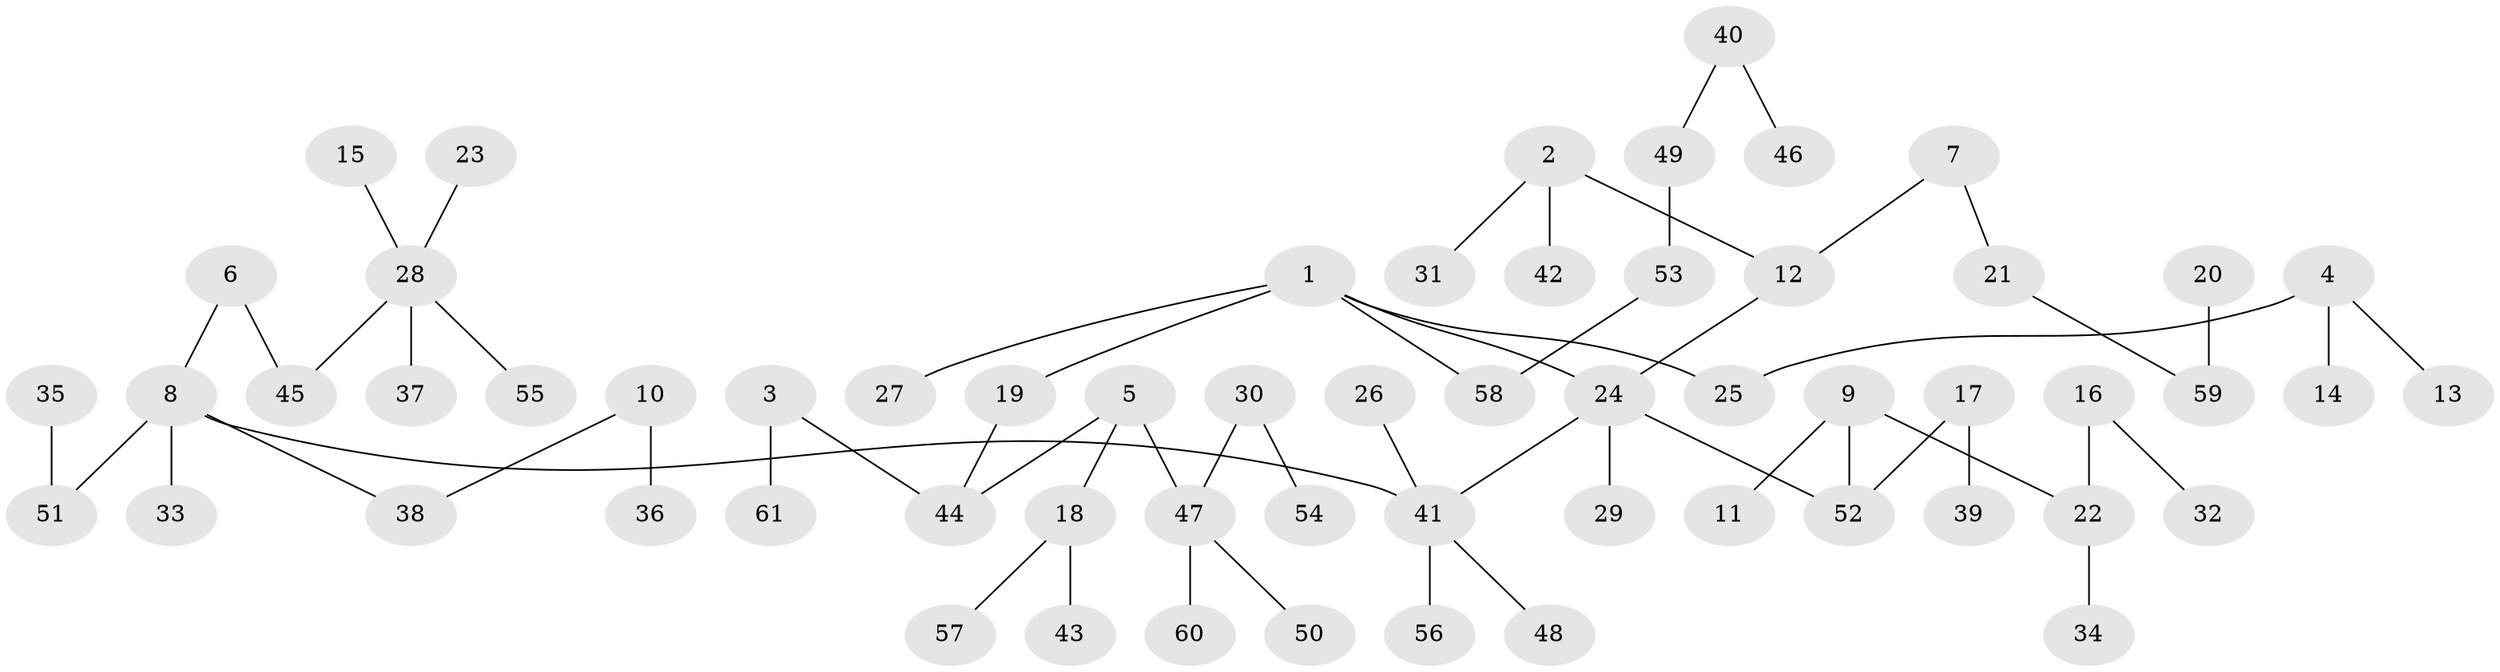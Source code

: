 // original degree distribution, {6: 0.024793388429752067, 4: 0.049586776859504134, 2: 0.2644628099173554, 5: 0.04132231404958678, 3: 0.14049586776859505, 1: 0.4793388429752066}
// Generated by graph-tools (version 1.1) at 2025/37/03/04/25 23:37:18]
// undirected, 61 vertices, 60 edges
graph export_dot {
  node [color=gray90,style=filled];
  1;
  2;
  3;
  4;
  5;
  6;
  7;
  8;
  9;
  10;
  11;
  12;
  13;
  14;
  15;
  16;
  17;
  18;
  19;
  20;
  21;
  22;
  23;
  24;
  25;
  26;
  27;
  28;
  29;
  30;
  31;
  32;
  33;
  34;
  35;
  36;
  37;
  38;
  39;
  40;
  41;
  42;
  43;
  44;
  45;
  46;
  47;
  48;
  49;
  50;
  51;
  52;
  53;
  54;
  55;
  56;
  57;
  58;
  59;
  60;
  61;
  1 -- 19 [weight=1.0];
  1 -- 24 [weight=1.0];
  1 -- 25 [weight=1.0];
  1 -- 27 [weight=1.0];
  1 -- 58 [weight=1.0];
  2 -- 12 [weight=1.0];
  2 -- 31 [weight=1.0];
  2 -- 42 [weight=1.0];
  3 -- 44 [weight=1.0];
  3 -- 61 [weight=1.0];
  4 -- 13 [weight=1.0];
  4 -- 14 [weight=1.0];
  4 -- 25 [weight=1.0];
  5 -- 18 [weight=1.0];
  5 -- 44 [weight=1.0];
  5 -- 47 [weight=1.0];
  6 -- 8 [weight=1.0];
  6 -- 45 [weight=1.0];
  7 -- 12 [weight=1.0];
  7 -- 21 [weight=1.0];
  8 -- 33 [weight=1.0];
  8 -- 38 [weight=1.0];
  8 -- 41 [weight=1.0];
  8 -- 51 [weight=1.0];
  9 -- 11 [weight=1.0];
  9 -- 22 [weight=1.0];
  9 -- 52 [weight=1.0];
  10 -- 36 [weight=1.0];
  10 -- 38 [weight=1.0];
  12 -- 24 [weight=1.0];
  15 -- 28 [weight=1.0];
  16 -- 22 [weight=1.0];
  16 -- 32 [weight=1.0];
  17 -- 39 [weight=1.0];
  17 -- 52 [weight=1.0];
  18 -- 43 [weight=1.0];
  18 -- 57 [weight=1.0];
  19 -- 44 [weight=1.0];
  20 -- 59 [weight=1.0];
  21 -- 59 [weight=1.0];
  22 -- 34 [weight=1.0];
  23 -- 28 [weight=1.0];
  24 -- 29 [weight=1.0];
  24 -- 41 [weight=1.0];
  24 -- 52 [weight=1.0];
  26 -- 41 [weight=1.0];
  28 -- 37 [weight=1.0];
  28 -- 45 [weight=1.0];
  28 -- 55 [weight=1.0];
  30 -- 47 [weight=1.0];
  30 -- 54 [weight=1.0];
  35 -- 51 [weight=1.0];
  40 -- 46 [weight=1.0];
  40 -- 49 [weight=1.0];
  41 -- 48 [weight=1.0];
  41 -- 56 [weight=1.0];
  47 -- 50 [weight=1.0];
  47 -- 60 [weight=1.0];
  49 -- 53 [weight=1.0];
  53 -- 58 [weight=1.0];
}
